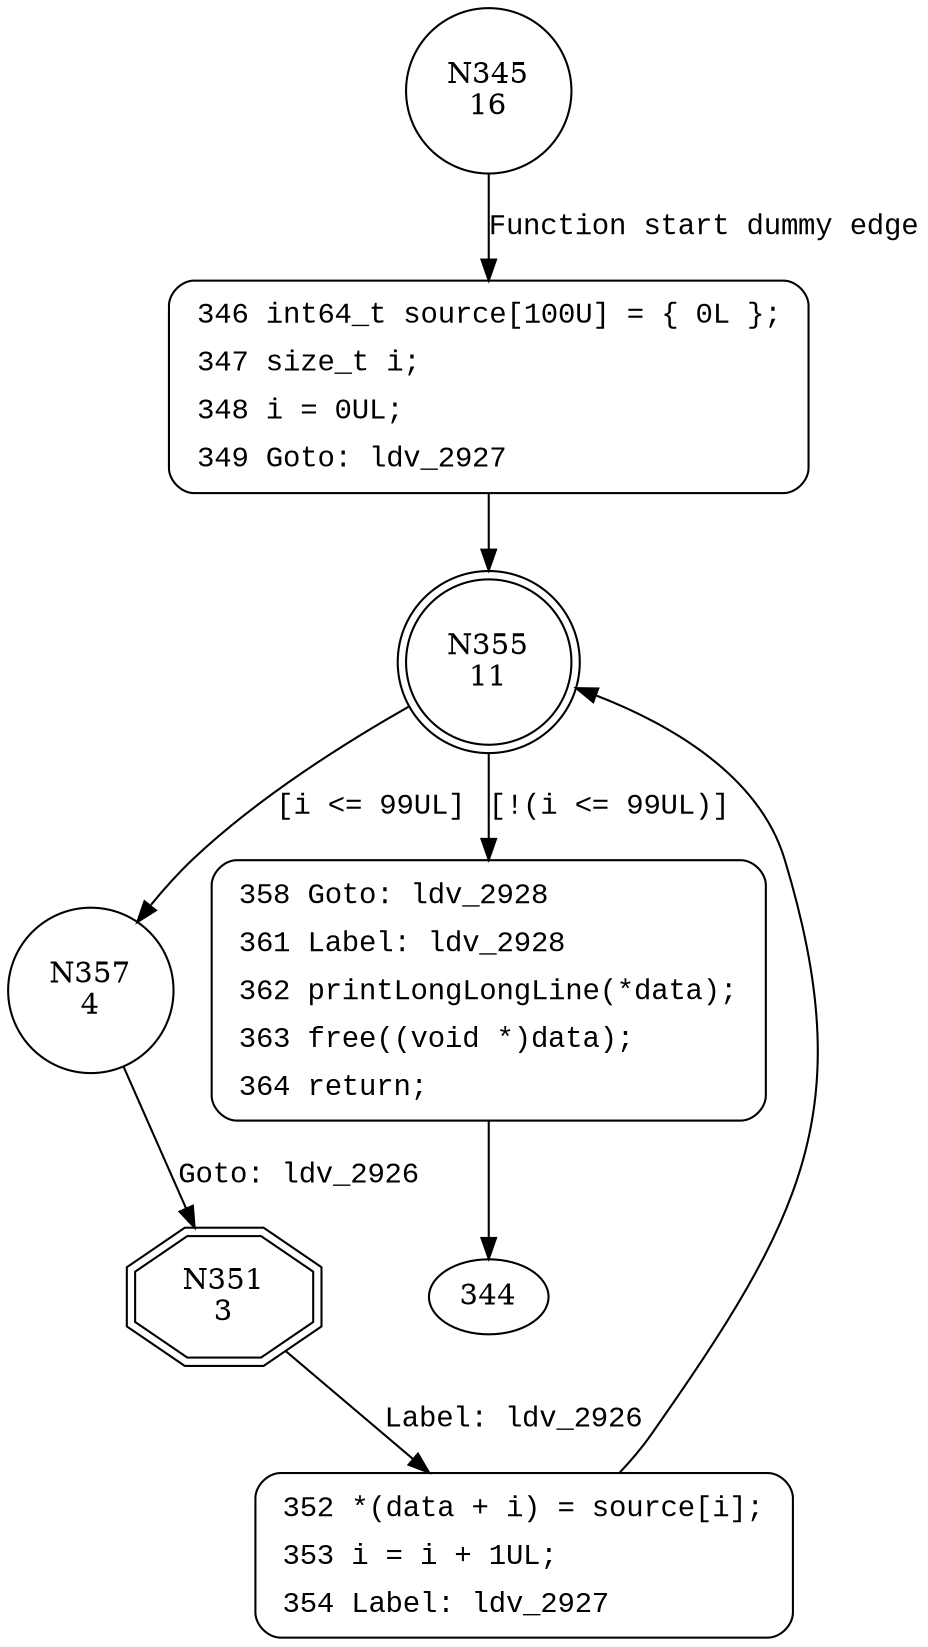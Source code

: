 digraph CWE122_Heap_Based_Buffer_Overflow__c_CWE805_int64_t_loop_52c_badSink {
345 [shape="circle" label="N345\n16"]
346 [shape="circle" label="N346\n15"]
355 [shape="doublecircle" label="N355\n11"]
357 [shape="circle" label="N357\n4"]
358 [shape="circle" label="N358\n10"]
351 [shape="doubleoctagon" label="N351\n3"]
352 [shape="circle" label="N352\n2"]
346 [style="filled,bold" penwidth="1" fillcolor="white" fontname="Courier New" shape="Mrecord" label=<<table border="0" cellborder="0" cellpadding="3" bgcolor="white"><tr><td align="right">346</td><td align="left">int64_t source[100U] = &#123; 0L &#125;;</td></tr><tr><td align="right">347</td><td align="left">size_t i;</td></tr><tr><td align="right">348</td><td align="left">i = 0UL;</td></tr><tr><td align="right">349</td><td align="left">Goto: ldv_2927</td></tr></table>>]
346 -> 355[label=""]
358 [style="filled,bold" penwidth="1" fillcolor="white" fontname="Courier New" shape="Mrecord" label=<<table border="0" cellborder="0" cellpadding="3" bgcolor="white"><tr><td align="right">358</td><td align="left">Goto: ldv_2928</td></tr><tr><td align="right">361</td><td align="left">Label: ldv_2928</td></tr><tr><td align="right">362</td><td align="left">printLongLongLine(*data);</td></tr><tr><td align="right">363</td><td align="left">free((void *)data);</td></tr><tr><td align="right">364</td><td align="left">return;</td></tr></table>>]
358 -> 344[label=""]
352 [style="filled,bold" penwidth="1" fillcolor="white" fontname="Courier New" shape="Mrecord" label=<<table border="0" cellborder="0" cellpadding="3" bgcolor="white"><tr><td align="right">352</td><td align="left">*(data + i) = source[i];</td></tr><tr><td align="right">353</td><td align="left">i = i + 1UL;</td></tr><tr><td align="right">354</td><td align="left">Label: ldv_2927</td></tr></table>>]
352 -> 355[label=""]
345 -> 346 [label="Function start dummy edge" fontname="Courier New"]
355 -> 357 [label="[i <= 99UL]" fontname="Courier New"]
355 -> 358 [label="[!(i <= 99UL)]" fontname="Courier New"]
357 -> 351 [label="Goto: ldv_2926" fontname="Courier New"]
351 -> 352 [label="Label: ldv_2926" fontname="Courier New"]
}